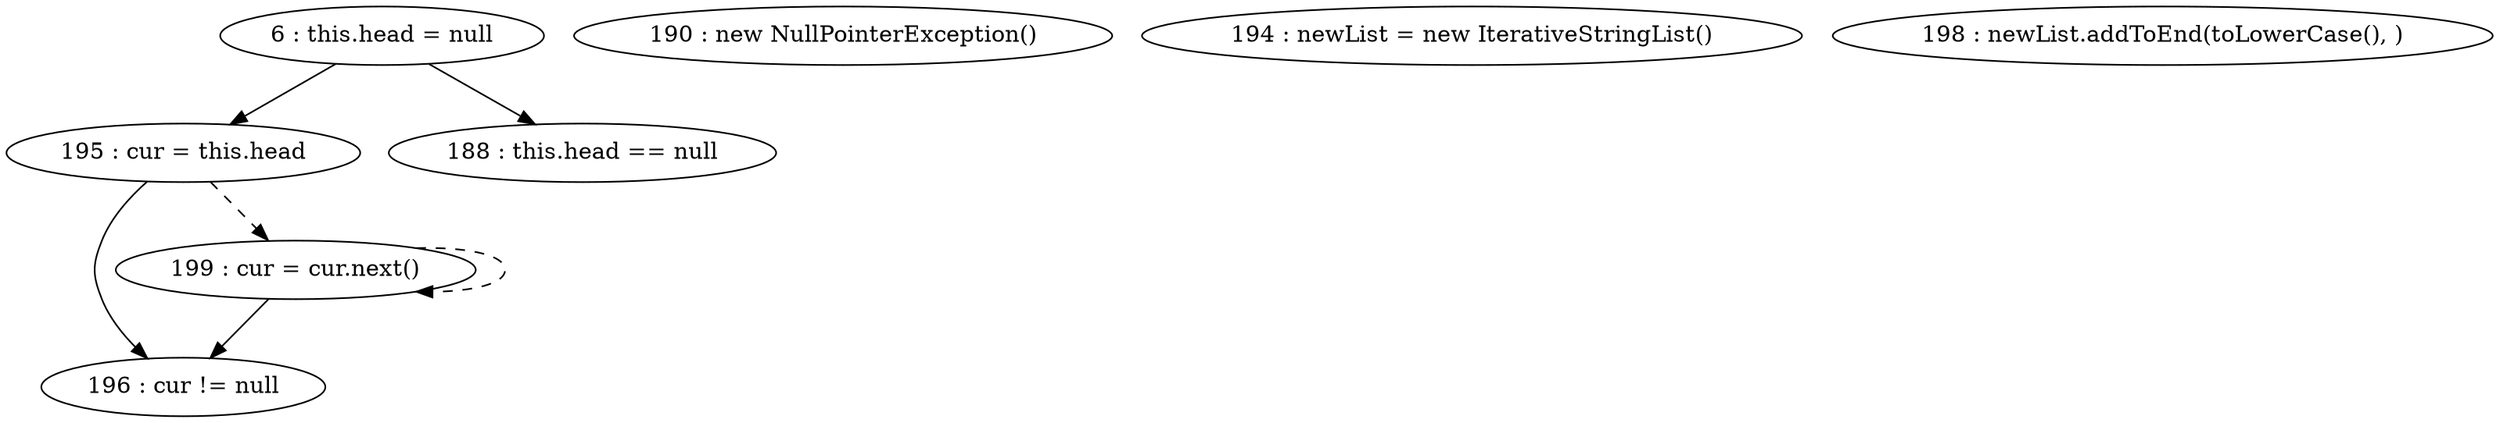 digraph G {
"6 : this.head = null"
"6 : this.head = null" -> "195 : cur = this.head"
"6 : this.head = null" -> "188 : this.head == null"
"188 : this.head == null"
"190 : new NullPointerException()"
"194 : newList = new IterativeStringList()"
"195 : cur = this.head"
"195 : cur = this.head" -> "196 : cur != null"
"195 : cur = this.head" -> "199 : cur = cur.next()" [style=dashed]
"196 : cur != null"
"198 : newList.addToEnd(toLowerCase(), )"
"199 : cur = cur.next()"
"199 : cur = cur.next()" -> "196 : cur != null"
"199 : cur = cur.next()" -> "199 : cur = cur.next()" [style=dashed]
"196 : cur != null"
}